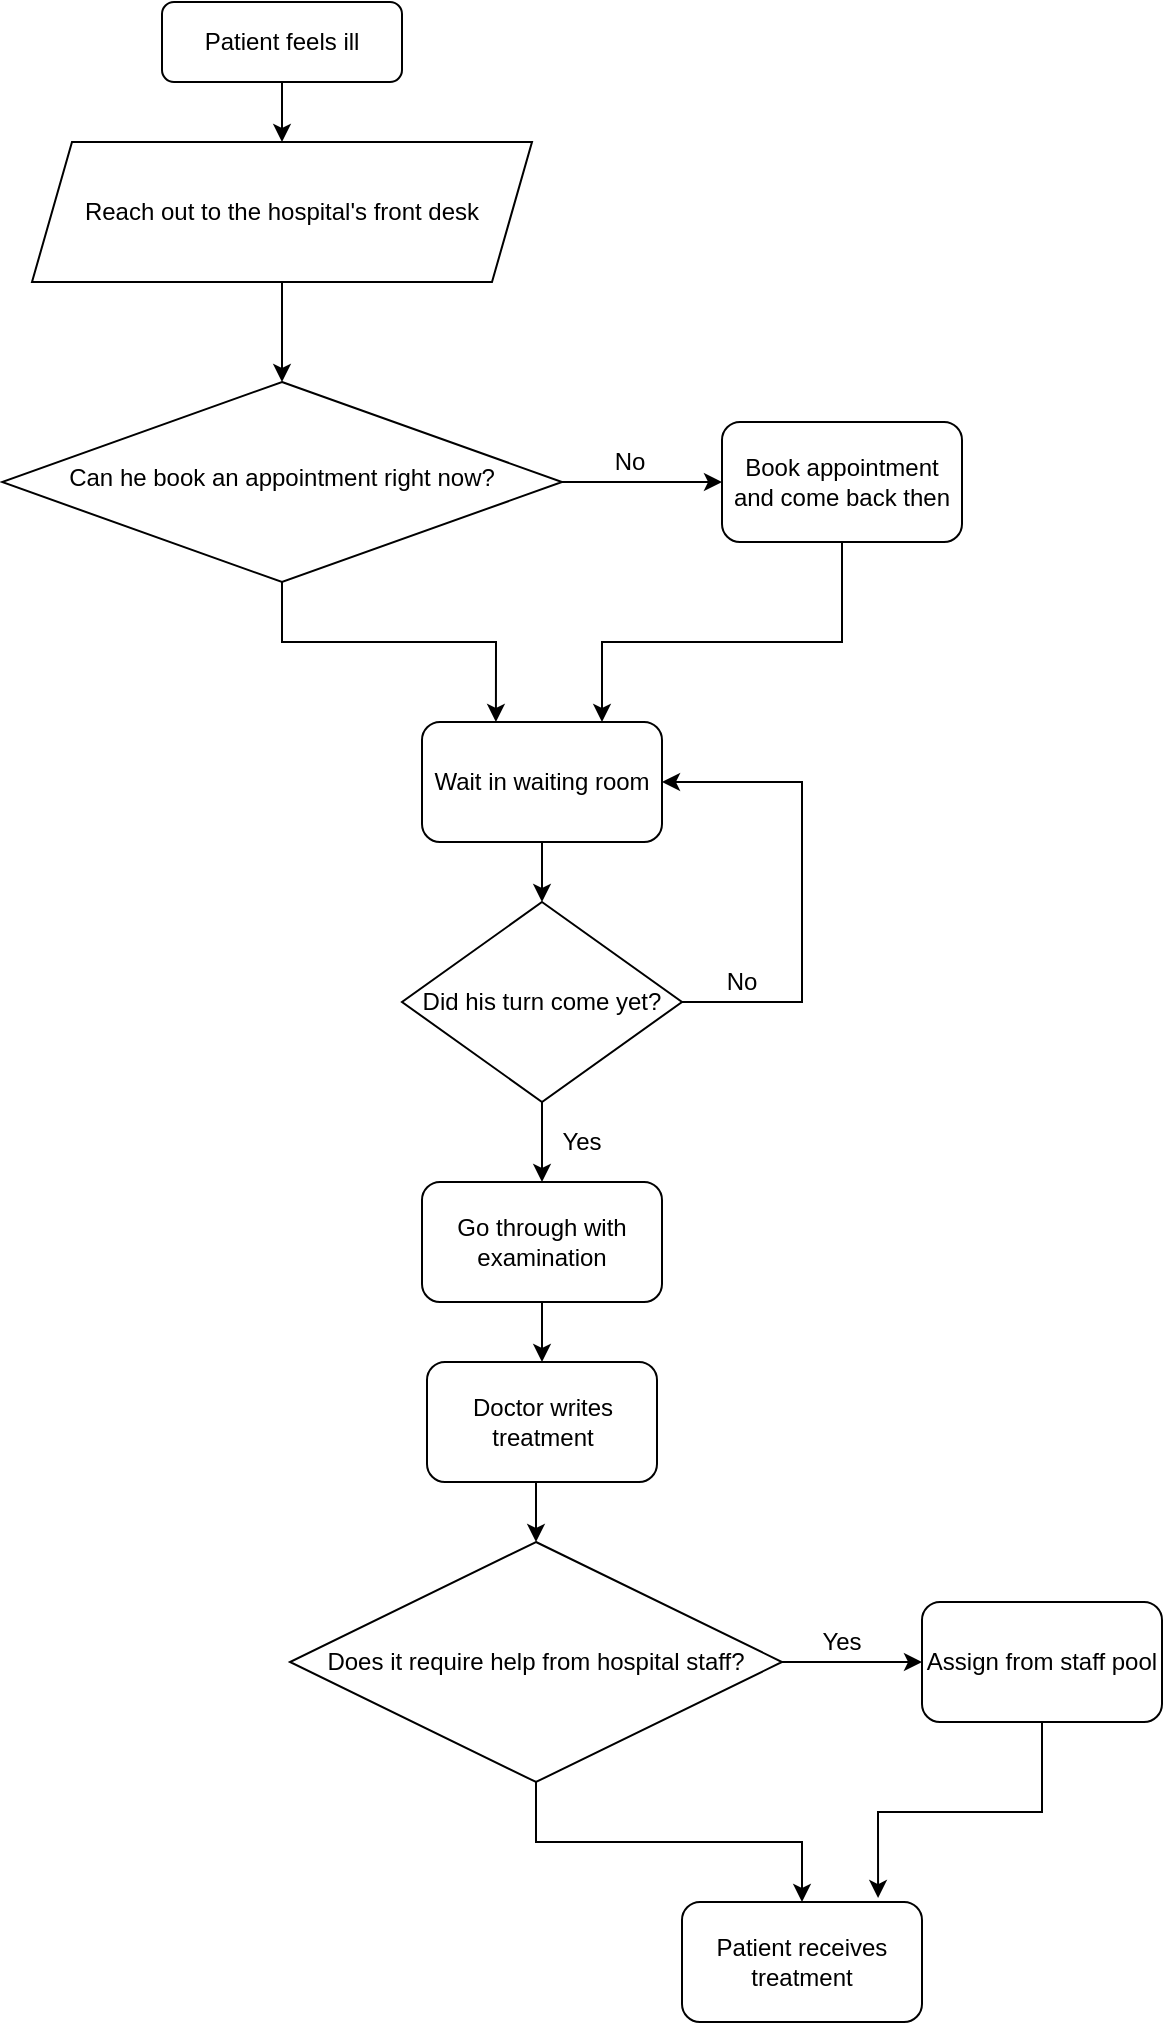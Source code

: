 <mxfile version="13.10.4" type="device"><diagram id="C5RBs43oDa-KdzZeNtuy" name="Page-1"><mxGraphModel dx="1422" dy="802" grid="1" gridSize="10" guides="1" tooltips="1" connect="1" arrows="1" fold="1" page="1" pageScale="1" pageWidth="827" pageHeight="1169" math="0" shadow="0"><root><mxCell id="WIyWlLk6GJQsqaUBKTNV-0"/><mxCell id="WIyWlLk6GJQsqaUBKTNV-1" parent="WIyWlLk6GJQsqaUBKTNV-0"/><mxCell id="oanr-EQyQzYv-M6Vnsms-4" style="edgeStyle=orthogonalEdgeStyle;rounded=0;orthogonalLoop=1;jettySize=auto;html=1;exitX=0.5;exitY=1;exitDx=0;exitDy=0;entryX=0.5;entryY=0;entryDx=0;entryDy=0;" edge="1" parent="WIyWlLk6GJQsqaUBKTNV-1" source="WIyWlLk6GJQsqaUBKTNV-3" target="oanr-EQyQzYv-M6Vnsms-0"><mxGeometry relative="1" as="geometry"/></mxCell><mxCell id="WIyWlLk6GJQsqaUBKTNV-3" value="Patient feels ill" style="rounded=1;whiteSpace=wrap;html=1;fontSize=12;glass=0;strokeWidth=1;shadow=0;" parent="WIyWlLk6GJQsqaUBKTNV-1" vertex="1"><mxGeometry x="160" y="80" width="120" height="40" as="geometry"/></mxCell><mxCell id="oanr-EQyQzYv-M6Vnsms-5" style="edgeStyle=orthogonalEdgeStyle;rounded=0;orthogonalLoop=1;jettySize=auto;html=1;exitX=1;exitY=0.5;exitDx=0;exitDy=0;" edge="1" parent="WIyWlLk6GJQsqaUBKTNV-1" source="WIyWlLk6GJQsqaUBKTNV-10"><mxGeometry relative="1" as="geometry"><mxPoint x="440" y="320" as="targetPoint"/></mxGeometry></mxCell><mxCell id="oanr-EQyQzYv-M6Vnsms-9" style="edgeStyle=orthogonalEdgeStyle;rounded=0;orthogonalLoop=1;jettySize=auto;html=1;entryX=0.308;entryY=0;entryDx=0;entryDy=0;entryPerimeter=0;" edge="1" parent="WIyWlLk6GJQsqaUBKTNV-1" source="WIyWlLk6GJQsqaUBKTNV-10" target="oanr-EQyQzYv-M6Vnsms-8"><mxGeometry relative="1" as="geometry"><mxPoint x="340" y="410" as="targetPoint"/><Array as="points"><mxPoint x="220" y="400"/><mxPoint x="327" y="400"/></Array></mxGeometry></mxCell><mxCell id="WIyWlLk6GJQsqaUBKTNV-10" value="Can he book an appointment right now?" style="rhombus;html=1;shadow=0;fontFamily=Helvetica;fontSize=12;align=center;strokeWidth=1;spacing=6;spacingTop=-4;whiteSpace=wrap;" parent="WIyWlLk6GJQsqaUBKTNV-1" vertex="1"><mxGeometry x="80" y="270" width="280" height="100" as="geometry"/></mxCell><mxCell id="oanr-EQyQzYv-M6Vnsms-3" style="edgeStyle=orthogonalEdgeStyle;rounded=0;orthogonalLoop=1;jettySize=auto;html=1;exitX=0.5;exitY=1;exitDx=0;exitDy=0;" edge="1" parent="WIyWlLk6GJQsqaUBKTNV-1" source="oanr-EQyQzYv-M6Vnsms-0" target="WIyWlLk6GJQsqaUBKTNV-10"><mxGeometry relative="1" as="geometry"/></mxCell><mxCell id="oanr-EQyQzYv-M6Vnsms-0" value="Reach out to the hospital's front desk" style="shape=parallelogram;perimeter=parallelogramPerimeter;whiteSpace=wrap;html=1;fixedSize=1;" vertex="1" parent="WIyWlLk6GJQsqaUBKTNV-1"><mxGeometry x="95" y="150" width="250" height="70" as="geometry"/></mxCell><mxCell id="oanr-EQyQzYv-M6Vnsms-10" style="edgeStyle=orthogonalEdgeStyle;rounded=0;orthogonalLoop=1;jettySize=auto;html=1;exitX=0.5;exitY=1;exitDx=0;exitDy=0;entryX=0.75;entryY=0;entryDx=0;entryDy=0;" edge="1" parent="WIyWlLk6GJQsqaUBKTNV-1" source="oanr-EQyQzYv-M6Vnsms-6" target="oanr-EQyQzYv-M6Vnsms-8"><mxGeometry relative="1" as="geometry"><Array as="points"><mxPoint x="500" y="400"/><mxPoint x="380" y="400"/></Array></mxGeometry></mxCell><mxCell id="oanr-EQyQzYv-M6Vnsms-6" value="Book appointment and come back then" style="rounded=1;whiteSpace=wrap;html=1;" vertex="1" parent="WIyWlLk6GJQsqaUBKTNV-1"><mxGeometry x="440" y="290" width="120" height="60" as="geometry"/></mxCell><mxCell id="oanr-EQyQzYv-M6Vnsms-7" value="No" style="text;html=1;strokeColor=none;fillColor=none;align=center;verticalAlign=middle;whiteSpace=wrap;rounded=0;" vertex="1" parent="WIyWlLk6GJQsqaUBKTNV-1"><mxGeometry x="374" y="300" width="40" height="20" as="geometry"/></mxCell><mxCell id="oanr-EQyQzYv-M6Vnsms-13" style="edgeStyle=orthogonalEdgeStyle;rounded=0;orthogonalLoop=1;jettySize=auto;html=1;exitX=0.5;exitY=1;exitDx=0;exitDy=0;entryX=0.5;entryY=0;entryDx=0;entryDy=0;" edge="1" parent="WIyWlLk6GJQsqaUBKTNV-1" source="oanr-EQyQzYv-M6Vnsms-8" target="oanr-EQyQzYv-M6Vnsms-12"><mxGeometry relative="1" as="geometry"/></mxCell><mxCell id="oanr-EQyQzYv-M6Vnsms-8" value="Wait in waiting room" style="rounded=1;whiteSpace=wrap;html=1;" vertex="1" parent="WIyWlLk6GJQsqaUBKTNV-1"><mxGeometry x="290" y="440" width="120" height="60" as="geometry"/></mxCell><mxCell id="oanr-EQyQzYv-M6Vnsms-14" style="edgeStyle=orthogonalEdgeStyle;rounded=0;orthogonalLoop=1;jettySize=auto;html=1;exitX=1;exitY=0.5;exitDx=0;exitDy=0;entryX=1;entryY=0.5;entryDx=0;entryDy=0;" edge="1" parent="WIyWlLk6GJQsqaUBKTNV-1" source="oanr-EQyQzYv-M6Vnsms-12" target="oanr-EQyQzYv-M6Vnsms-8"><mxGeometry relative="1" as="geometry"><mxPoint x="500" y="470" as="targetPoint"/><Array as="points"><mxPoint x="480" y="580"/><mxPoint x="480" y="470"/></Array></mxGeometry></mxCell><mxCell id="oanr-EQyQzYv-M6Vnsms-19" style="edgeStyle=orthogonalEdgeStyle;rounded=0;orthogonalLoop=1;jettySize=auto;html=1;exitX=0.5;exitY=1;exitDx=0;exitDy=0;" edge="1" parent="WIyWlLk6GJQsqaUBKTNV-1" source="oanr-EQyQzYv-M6Vnsms-12" target="oanr-EQyQzYv-M6Vnsms-20"><mxGeometry relative="1" as="geometry"><mxPoint x="350" y="670" as="targetPoint"/></mxGeometry></mxCell><mxCell id="oanr-EQyQzYv-M6Vnsms-12" value="Did his turn come yet?" style="rhombus;whiteSpace=wrap;html=1;" vertex="1" parent="WIyWlLk6GJQsqaUBKTNV-1"><mxGeometry x="280" y="530" width="140" height="100" as="geometry"/></mxCell><mxCell id="oanr-EQyQzYv-M6Vnsms-15" value="No" style="text;html=1;strokeColor=none;fillColor=none;align=center;verticalAlign=middle;whiteSpace=wrap;rounded=0;" vertex="1" parent="WIyWlLk6GJQsqaUBKTNV-1"><mxGeometry x="430" y="560" width="40" height="20" as="geometry"/></mxCell><mxCell id="oanr-EQyQzYv-M6Vnsms-18" value="&lt;div&gt;Yes&lt;/div&gt;" style="text;html=1;strokeColor=none;fillColor=none;align=center;verticalAlign=middle;whiteSpace=wrap;rounded=0;" vertex="1" parent="WIyWlLk6GJQsqaUBKTNV-1"><mxGeometry x="350" y="640" width="40" height="20" as="geometry"/></mxCell><mxCell id="oanr-EQyQzYv-M6Vnsms-21" style="edgeStyle=orthogonalEdgeStyle;rounded=0;orthogonalLoop=1;jettySize=auto;html=1;" edge="1" parent="WIyWlLk6GJQsqaUBKTNV-1" source="oanr-EQyQzYv-M6Vnsms-20" target="oanr-EQyQzYv-M6Vnsms-22"><mxGeometry relative="1" as="geometry"><mxPoint x="350" y="760" as="targetPoint"/></mxGeometry></mxCell><mxCell id="oanr-EQyQzYv-M6Vnsms-20" value="Go through with examination" style="rounded=1;whiteSpace=wrap;html=1;" vertex="1" parent="WIyWlLk6GJQsqaUBKTNV-1"><mxGeometry x="290" y="670" width="120" height="60" as="geometry"/></mxCell><mxCell id="oanr-EQyQzYv-M6Vnsms-24" style="edgeStyle=orthogonalEdgeStyle;rounded=0;orthogonalLoop=1;jettySize=auto;html=1;exitX=0.5;exitY=1;exitDx=0;exitDy=0;entryX=0.5;entryY=0;entryDx=0;entryDy=0;" edge="1" parent="WIyWlLk6GJQsqaUBKTNV-1" source="oanr-EQyQzYv-M6Vnsms-22" target="oanr-EQyQzYv-M6Vnsms-25"><mxGeometry relative="1" as="geometry"><mxPoint x="350" y="850" as="targetPoint"/></mxGeometry></mxCell><mxCell id="oanr-EQyQzYv-M6Vnsms-22" value="Doctor writes treatment " style="rounded=1;whiteSpace=wrap;html=1;" vertex="1" parent="WIyWlLk6GJQsqaUBKTNV-1"><mxGeometry x="292.5" y="760" width="115" height="60" as="geometry"/></mxCell><mxCell id="oanr-EQyQzYv-M6Vnsms-27" style="edgeStyle=orthogonalEdgeStyle;rounded=0;orthogonalLoop=1;jettySize=auto;html=1;" edge="1" parent="WIyWlLk6GJQsqaUBKTNV-1" source="oanr-EQyQzYv-M6Vnsms-25" target="oanr-EQyQzYv-M6Vnsms-28"><mxGeometry relative="1" as="geometry"><mxPoint x="510" y="910" as="targetPoint"/></mxGeometry></mxCell><mxCell id="oanr-EQyQzYv-M6Vnsms-30" style="edgeStyle=orthogonalEdgeStyle;rounded=0;orthogonalLoop=1;jettySize=auto;html=1;" edge="1" parent="WIyWlLk6GJQsqaUBKTNV-1" source="oanr-EQyQzYv-M6Vnsms-25" target="oanr-EQyQzYv-M6Vnsms-31"><mxGeometry relative="1" as="geometry"><mxPoint x="347" y="1000" as="targetPoint"/></mxGeometry></mxCell><mxCell id="oanr-EQyQzYv-M6Vnsms-25" value="Does it require help from hospital staff?" style="rhombus;whiteSpace=wrap;html=1;rounded=0;" vertex="1" parent="WIyWlLk6GJQsqaUBKTNV-1"><mxGeometry x="224" y="850" width="246" height="120" as="geometry"/></mxCell><mxCell id="oanr-EQyQzYv-M6Vnsms-32" style="edgeStyle=orthogonalEdgeStyle;rounded=0;orthogonalLoop=1;jettySize=auto;html=1;entryX=0.817;entryY=-0.033;entryDx=0;entryDy=0;entryPerimeter=0;" edge="1" parent="WIyWlLk6GJQsqaUBKTNV-1" source="oanr-EQyQzYv-M6Vnsms-28" target="oanr-EQyQzYv-M6Vnsms-31"><mxGeometry relative="1" as="geometry"><mxPoint x="550" y="1040" as="targetPoint"/></mxGeometry></mxCell><mxCell id="oanr-EQyQzYv-M6Vnsms-28" value="Assign from staff pool" style="rounded=1;whiteSpace=wrap;html=1;" vertex="1" parent="WIyWlLk6GJQsqaUBKTNV-1"><mxGeometry x="540" y="880" width="120" height="60" as="geometry"/></mxCell><mxCell id="oanr-EQyQzYv-M6Vnsms-29" value="Yes" style="text;html=1;strokeColor=none;fillColor=none;align=center;verticalAlign=middle;whiteSpace=wrap;rounded=0;" vertex="1" parent="WIyWlLk6GJQsqaUBKTNV-1"><mxGeometry x="480" y="890" width="40" height="20" as="geometry"/></mxCell><mxCell id="oanr-EQyQzYv-M6Vnsms-31" value="Patient receives treatment" style="rounded=1;whiteSpace=wrap;html=1;" vertex="1" parent="WIyWlLk6GJQsqaUBKTNV-1"><mxGeometry x="420" y="1030" width="120" height="60" as="geometry"/></mxCell></root></mxGraphModel></diagram></mxfile>